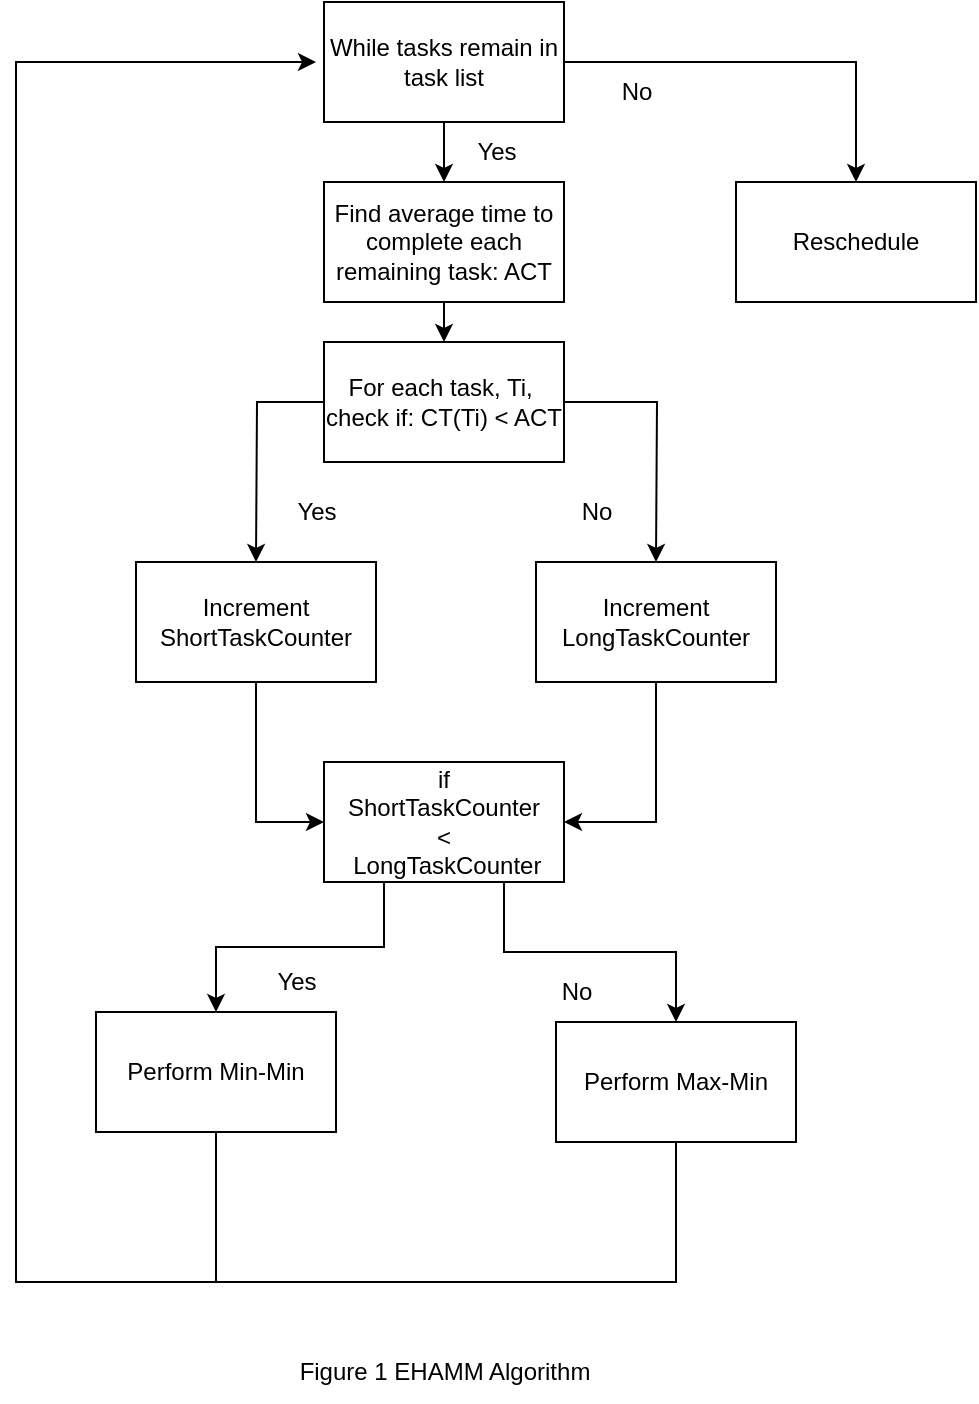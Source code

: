 <mxfile version="21.0.8" type="github">
  <diagram id="C5RBs43oDa-KdzZeNtuy" name="Page-1">
    <mxGraphModel dx="1434" dy="707" grid="1" gridSize="10" guides="1" tooltips="1" connect="1" arrows="1" fold="1" page="1" pageScale="1" pageWidth="827" pageHeight="1169" math="0" shadow="0">
      <root>
        <mxCell id="WIyWlLk6GJQsqaUBKTNV-0" />
        <mxCell id="WIyWlLk6GJQsqaUBKTNV-1" parent="WIyWlLk6GJQsqaUBKTNV-0" />
        <mxCell id="xCS7fGeJZlZgJ_UFN7kf-13" style="edgeStyle=orthogonalEdgeStyle;rounded=0;orthogonalLoop=1;jettySize=auto;html=1;exitX=1;exitY=0.5;exitDx=0;exitDy=0;entryX=0.5;entryY=0;entryDx=0;entryDy=0;" parent="WIyWlLk6GJQsqaUBKTNV-1" source="P3N80EWxJ7Z_MhAh98Q0-0" target="xCS7fGeJZlZgJ_UFN7kf-8" edge="1">
          <mxGeometry relative="1" as="geometry" />
        </mxCell>
        <mxCell id="P3N80EWxJ7Z_MhAh98Q0-0" value="While tasks remain in task list" style="rounded=0;whiteSpace=wrap;html=1;" parent="WIyWlLk6GJQsqaUBKTNV-1" vertex="1">
          <mxGeometry x="354" y="50" width="120" height="60" as="geometry" />
        </mxCell>
        <mxCell id="P3N80EWxJ7Z_MhAh98Q0-1" value="" style="endArrow=classic;html=1;rounded=0;exitX=0.5;exitY=1;exitDx=0;exitDy=0;entryX=0.5;entryY=0;entryDx=0;entryDy=0;" parent="WIyWlLk6GJQsqaUBKTNV-1" source="P3N80EWxJ7Z_MhAh98Q0-0" target="P3N80EWxJ7Z_MhAh98Q0-2" edge="1">
          <mxGeometry width="50" height="50" relative="1" as="geometry">
            <mxPoint x="390" y="410" as="sourcePoint" />
            <mxPoint x="414" y="200" as="targetPoint" />
          </mxGeometry>
        </mxCell>
        <mxCell id="P3N80EWxJ7Z_MhAh98Q0-5" style="edgeStyle=orthogonalEdgeStyle;rounded=0;orthogonalLoop=1;jettySize=auto;html=1;exitX=0.5;exitY=1;exitDx=0;exitDy=0;entryX=0.5;entryY=0;entryDx=0;entryDy=0;" parent="WIyWlLk6GJQsqaUBKTNV-1" source="P3N80EWxJ7Z_MhAh98Q0-2" target="P3N80EWxJ7Z_MhAh98Q0-4" edge="1">
          <mxGeometry relative="1" as="geometry" />
        </mxCell>
        <mxCell id="P3N80EWxJ7Z_MhAh98Q0-2" value="Find average time to complete each remaining task: ACT" style="rounded=0;whiteSpace=wrap;html=1;" parent="WIyWlLk6GJQsqaUBKTNV-1" vertex="1">
          <mxGeometry x="354" y="140" width="120" height="60" as="geometry" />
        </mxCell>
        <mxCell id="P3N80EWxJ7Z_MhAh98Q0-8" style="edgeStyle=orthogonalEdgeStyle;rounded=0;orthogonalLoop=1;jettySize=auto;html=1;exitX=0;exitY=0.5;exitDx=0;exitDy=0;" parent="WIyWlLk6GJQsqaUBKTNV-1" source="P3N80EWxJ7Z_MhAh98Q0-4" edge="1">
          <mxGeometry relative="1" as="geometry">
            <mxPoint x="320" y="330" as="targetPoint" />
          </mxGeometry>
        </mxCell>
        <mxCell id="P3N80EWxJ7Z_MhAh98Q0-11" style="edgeStyle=orthogonalEdgeStyle;rounded=0;orthogonalLoop=1;jettySize=auto;html=1;exitX=1;exitY=0.5;exitDx=0;exitDy=0;" parent="WIyWlLk6GJQsqaUBKTNV-1" source="P3N80EWxJ7Z_MhAh98Q0-4" edge="1">
          <mxGeometry relative="1" as="geometry">
            <mxPoint x="520" y="330" as="targetPoint" />
          </mxGeometry>
        </mxCell>
        <mxCell id="P3N80EWxJ7Z_MhAh98Q0-4" value="&lt;font style=&quot;font-size: 12px;&quot;&gt;For each task, T&lt;font style=&quot;font-size: 12px;&quot;&gt;i&lt;/font&gt;&lt;font style=&quot;font-size: 12px;&quot;&gt;,&lt;/font&gt;&lt;font style=&quot;font-size: 12px;&quot;&gt;&amp;nbsp;&lt;br&gt;&lt;/font&gt;check if: CT(Ti) &amp;lt; ACT&lt;/font&gt;" style="rounded=0;whiteSpace=wrap;html=1;" parent="WIyWlLk6GJQsqaUBKTNV-1" vertex="1">
          <mxGeometry x="354" y="220" width="120" height="60" as="geometry" />
        </mxCell>
        <mxCell id="P3N80EWxJ7Z_MhAh98Q0-9" value="Yes" style="text;html=1;align=center;verticalAlign=middle;resizable=0;points=[];autosize=1;strokeColor=none;fillColor=none;" parent="WIyWlLk6GJQsqaUBKTNV-1" vertex="1">
          <mxGeometry x="330" y="290" width="40" height="30" as="geometry" />
        </mxCell>
        <mxCell id="P3N80EWxJ7Z_MhAh98Q0-12" value="No" style="text;html=1;align=center;verticalAlign=middle;resizable=0;points=[];autosize=1;strokeColor=none;fillColor=none;" parent="WIyWlLk6GJQsqaUBKTNV-1" vertex="1">
          <mxGeometry x="470" y="290" width="40" height="30" as="geometry" />
        </mxCell>
        <mxCell id="P3N80EWxJ7Z_MhAh98Q0-17" value="" style="edgeStyle=orthogonalEdgeStyle;rounded=0;orthogonalLoop=1;jettySize=auto;html=1;" parent="WIyWlLk6GJQsqaUBKTNV-1" source="P3N80EWxJ7Z_MhAh98Q0-13" target="P3N80EWxJ7Z_MhAh98Q0-15" edge="1">
          <mxGeometry relative="1" as="geometry">
            <Array as="points">
              <mxPoint x="320" y="460" />
            </Array>
          </mxGeometry>
        </mxCell>
        <mxCell id="P3N80EWxJ7Z_MhAh98Q0-13" value="Increment ShortTaskCounter" style="rounded=0;whiteSpace=wrap;html=1;" parent="WIyWlLk6GJQsqaUBKTNV-1" vertex="1">
          <mxGeometry x="260" y="330" width="120" height="60" as="geometry" />
        </mxCell>
        <mxCell id="P3N80EWxJ7Z_MhAh98Q0-16" style="edgeStyle=orthogonalEdgeStyle;rounded=0;orthogonalLoop=1;jettySize=auto;html=1;exitX=0.5;exitY=1;exitDx=0;exitDy=0;entryX=1;entryY=0.5;entryDx=0;entryDy=0;" parent="WIyWlLk6GJQsqaUBKTNV-1" source="P3N80EWxJ7Z_MhAh98Q0-14" target="P3N80EWxJ7Z_MhAh98Q0-15" edge="1">
          <mxGeometry relative="1" as="geometry" />
        </mxCell>
        <mxCell id="P3N80EWxJ7Z_MhAh98Q0-14" value="Increment LongTaskCounter" style="rounded=0;whiteSpace=wrap;html=1;" parent="WIyWlLk6GJQsqaUBKTNV-1" vertex="1">
          <mxGeometry x="460" y="330" width="120" height="60" as="geometry" />
        </mxCell>
        <mxCell id="P3N80EWxJ7Z_MhAh98Q0-22" style="edgeStyle=orthogonalEdgeStyle;rounded=0;orthogonalLoop=1;jettySize=auto;html=1;exitX=0.25;exitY=1;exitDx=0;exitDy=0;entryX=0.5;entryY=0;entryDx=0;entryDy=0;" parent="WIyWlLk6GJQsqaUBKTNV-1" source="P3N80EWxJ7Z_MhAh98Q0-15" target="P3N80EWxJ7Z_MhAh98Q0-20" edge="1">
          <mxGeometry relative="1" as="geometry" />
        </mxCell>
        <mxCell id="P3N80EWxJ7Z_MhAh98Q0-23" style="edgeStyle=orthogonalEdgeStyle;rounded=0;orthogonalLoop=1;jettySize=auto;html=1;exitX=0.75;exitY=1;exitDx=0;exitDy=0;entryX=0.5;entryY=0;entryDx=0;entryDy=0;" parent="WIyWlLk6GJQsqaUBKTNV-1" source="P3N80EWxJ7Z_MhAh98Q0-15" target="P3N80EWxJ7Z_MhAh98Q0-21" edge="1">
          <mxGeometry relative="1" as="geometry" />
        </mxCell>
        <mxCell id="P3N80EWxJ7Z_MhAh98Q0-15" value="if &lt;br&gt;ShortTaskCounter &lt;br&gt;&amp;lt;&lt;br&gt;&amp;nbsp;LongTaskCounter" style="whiteSpace=wrap;html=1;" parent="WIyWlLk6GJQsqaUBKTNV-1" vertex="1">
          <mxGeometry x="354" y="430" width="120" height="60" as="geometry" />
        </mxCell>
        <mxCell id="P3N80EWxJ7Z_MhAh98Q0-18" value="Yes" style="text;html=1;align=center;verticalAlign=middle;resizable=0;points=[];autosize=1;strokeColor=none;fillColor=none;" parent="WIyWlLk6GJQsqaUBKTNV-1" vertex="1">
          <mxGeometry x="320" y="525" width="40" height="30" as="geometry" />
        </mxCell>
        <mxCell id="P3N80EWxJ7Z_MhAh98Q0-19" value="No" style="text;html=1;align=center;verticalAlign=middle;resizable=0;points=[];autosize=1;strokeColor=none;fillColor=none;" parent="WIyWlLk6GJQsqaUBKTNV-1" vertex="1">
          <mxGeometry x="460" y="530" width="40" height="30" as="geometry" />
        </mxCell>
        <mxCell id="xCS7fGeJZlZgJ_UFN7kf-1" style="edgeStyle=orthogonalEdgeStyle;rounded=0;orthogonalLoop=1;jettySize=auto;html=1;exitX=0.5;exitY=1;exitDx=0;exitDy=0;" parent="WIyWlLk6GJQsqaUBKTNV-1" source="P3N80EWxJ7Z_MhAh98Q0-20" edge="1">
          <mxGeometry relative="1" as="geometry">
            <mxPoint x="350" y="80" as="targetPoint" />
            <Array as="points">
              <mxPoint x="300" y="690" />
              <mxPoint x="200" y="690" />
              <mxPoint x="200" y="80" />
            </Array>
          </mxGeometry>
        </mxCell>
        <mxCell id="P3N80EWxJ7Z_MhAh98Q0-20" value="Perform Min-Min" style="rounded=0;whiteSpace=wrap;html=1;" parent="WIyWlLk6GJQsqaUBKTNV-1" vertex="1">
          <mxGeometry x="240" y="555" width="120" height="60" as="geometry" />
        </mxCell>
        <mxCell id="P3N80EWxJ7Z_MhAh98Q0-21" value="Perform Max-Min" style="rounded=0;whiteSpace=wrap;html=1;" parent="WIyWlLk6GJQsqaUBKTNV-1" vertex="1">
          <mxGeometry x="470" y="560" width="120" height="60" as="geometry" />
        </mxCell>
        <mxCell id="xCS7fGeJZlZgJ_UFN7kf-4" value="" style="endArrow=none;html=1;rounded=0;exitX=0.5;exitY=1;exitDx=0;exitDy=0;" parent="WIyWlLk6GJQsqaUBKTNV-1" source="P3N80EWxJ7Z_MhAh98Q0-21" edge="1">
          <mxGeometry width="50" height="50" relative="1" as="geometry">
            <mxPoint x="390" y="420" as="sourcePoint" />
            <mxPoint x="300" y="690" as="targetPoint" />
            <Array as="points">
              <mxPoint x="530" y="690" />
            </Array>
          </mxGeometry>
        </mxCell>
        <mxCell id="xCS7fGeJZlZgJ_UFN7kf-5" value="Yes" style="text;html=1;align=center;verticalAlign=middle;resizable=0;points=[];autosize=1;strokeColor=none;fillColor=none;" parent="WIyWlLk6GJQsqaUBKTNV-1" vertex="1">
          <mxGeometry x="420" y="110" width="40" height="30" as="geometry" />
        </mxCell>
        <mxCell id="xCS7fGeJZlZgJ_UFN7kf-8" value="Reschedule" style="rounded=0;whiteSpace=wrap;html=1;" parent="WIyWlLk6GJQsqaUBKTNV-1" vertex="1">
          <mxGeometry x="560" y="140" width="120" height="60" as="geometry" />
        </mxCell>
        <mxCell id="xCS7fGeJZlZgJ_UFN7kf-9" value="No" style="text;html=1;align=center;verticalAlign=middle;resizable=0;points=[];autosize=1;strokeColor=none;fillColor=none;" parent="WIyWlLk6GJQsqaUBKTNV-1" vertex="1">
          <mxGeometry x="490" y="80" width="40" height="30" as="geometry" />
        </mxCell>
        <mxCell id="iELpEekLsca50-iVtOyo-0" value="Figure 1 EHAMM Algorithm" style="text;html=1;align=center;verticalAlign=middle;resizable=0;points=[];autosize=1;strokeColor=none;fillColor=none;" vertex="1" parent="WIyWlLk6GJQsqaUBKTNV-1">
          <mxGeometry x="329" y="720" width="170" height="30" as="geometry" />
        </mxCell>
      </root>
    </mxGraphModel>
  </diagram>
</mxfile>
